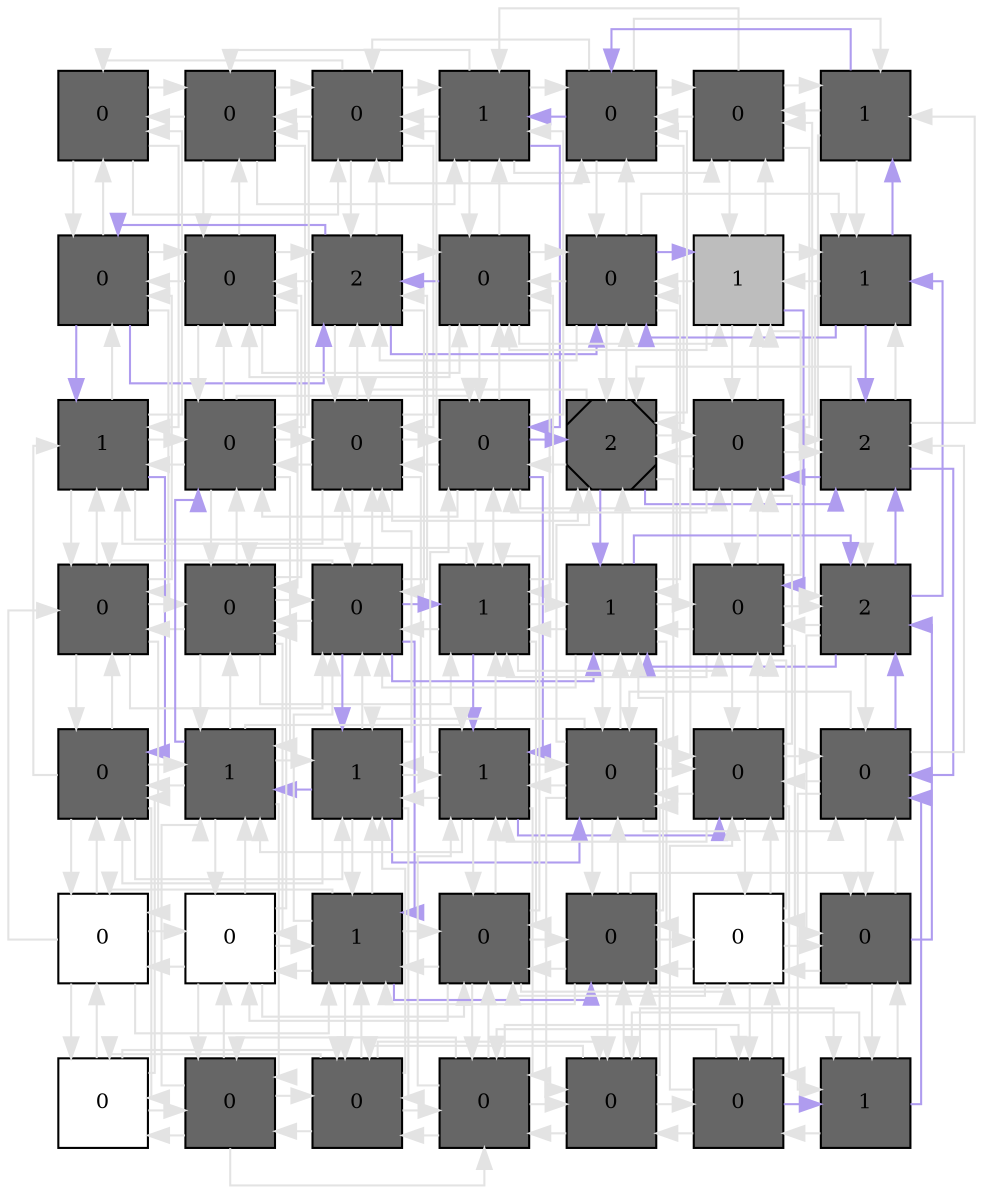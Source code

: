 digraph layout  {
rankdir=TB;
splines=ortho;
node [fixedsize=false, style=filled, width="0.6"];
edge [constraint=false];
0 [fillcolor="#666666", fontsize=10, label=0, shape=square, tooltip="name:  ADPRc ,\nin_degree: 4,\nout_degree: 4"];
1 [fillcolor="#666666", fontsize=10, label=0, shape=square, tooltip="name:  cADPR ,\nin_degree: 5,\nout_degree: 5"];
2 [fillcolor="#666666", fontsize=10, label=0, shape=square, tooltip="name:  ABH1 ,\nin_degree: 6,\nout_degree: 6"];
3 [fillcolor="#666666", fontsize=10, label=1, shape=square, tooltip="name:  Ca2_ATPase ,\nin_degree: 6,\nout_degree: 6"];
4 [fillcolor="#666666", fontsize=10, label=0, shape=square, tooltip="name:  CaIM ,\nin_degree: 6,\nout_degree: 6"];
5 [fillcolor="#666666", fontsize=10, label=0, shape=square, tooltip="name:  ERA1 ,\nin_degree: 5,\nout_degree: 5"];
6 [fillcolor="#666666", fontsize=10, label=1, shape=square, tooltip="name:  ROP10 ,\nin_degree: 4,\nout_degree: 4"];
7 [fillcolor="#666666", fontsize=10, label=0, shape=square, tooltip="name:  NO ,\nin_degree: 5,\nout_degree: 5"];
8 [fillcolor="#666666", fontsize=10, label=0, shape=square, tooltip="name:  InsP6 ,\nin_degree: 6,\nout_degree: 6"];
9 [fillcolor="#666666", fontsize=10, label=2, shape=square, tooltip="name:  InsPK ,\nin_degree: 7,\nout_degree: 7"];
10 [fillcolor="#666666", fontsize=10, label=0, shape=square, tooltip="name:  NOS ,\nin_degree: 7,\nout_degree: 7"];
11 [fillcolor="#666666", fontsize=10, label=0, shape=square, tooltip="name:  KOUT ,\nin_degree: 7,\nout_degree: 7"];
12 [fillcolor="#bdbdbd", fontsize=10, label=1, shape=square, tooltip="name: None,\nin_degree: 6,\nout_degree: 6"];
13 [fillcolor="#666666", fontsize=10, label=1, shape=square, tooltip="name:  ROS ,\nin_degree: 5,\nout_degree: 5"];
14 [fillcolor="#666666", fontsize=10, label=1, shape=square, tooltip="name:  NIA12 ,\nin_degree: 6,\nout_degree: 6"];
15 [fillcolor="#666666", fontsize=10, label=0, shape=square, tooltip="name:  CIS ,\nin_degree: 7,\nout_degree: 7"];
16 [fillcolor="#666666", fontsize=10, label=0, shape=square, tooltip="name:  KEV ,\nin_degree: 8,\nout_degree: 8"];
17 [fillcolor="#666666", fontsize=10, label=0, shape=square, tooltip="name:  Ca2_c ,\nin_degree: 8,\nout_degree: 8"];
18 [fillcolor="#666666", fontsize=10, label=2, shape=Msquare, tooltip="name:  Depolar ,\nin_degree: 8,\nout_degree: 8"];
19 [fillcolor="#666666", fontsize=10, label=0, shape=square, tooltip="name:  KAP ,\nin_degree: 7,\nout_degree: 7"];
20 [fillcolor="#666666", fontsize=10, label=2, shape=square, tooltip="name:  HTPase ,\nin_degree: 6,\nout_degree: 6"];
21 [fillcolor="#666666", fontsize=10, label=0, shape=square, tooltip="name:  RCN1 ,\nin_degree: 6,\nout_degree: 6"];
22 [fillcolor="#666666", fontsize=10, label=0, shape=square, tooltip="name:  PEPC ,\nin_degree: 7,\nout_degree: 7"];
23 [fillcolor="#666666", fontsize=10, label=0, shape=square, tooltip="name:  ABA ,\nin_degree: 8,\nout_degree: 8"];
24 [fillcolor="#666666", fontsize=10, label=1, shape=square, tooltip="name:  Malate ,\nin_degree: 8,\nout_degree: 8"];
25 [fillcolor="#666666", fontsize=10, label=1, shape=square, tooltip="name:  AnionEM ,\nin_degree: 8,\nout_degree: 8"];
26 [fillcolor="#666666", fontsize=10, label=0, shape=square, tooltip="name:  Closure ,\nin_degree: 7,\nout_degree: 7"];
27 [fillcolor="#666666", fontsize=10, label=2, shape=square, tooltip="name:  pH ,\nin_degree: 6,\nout_degree: 6"];
28 [fillcolor="#666666", fontsize=10, label=0, shape=square, tooltip="name:  GC ,\nin_degree: 6,\nout_degree: 6"];
29 [fillcolor="#666666", fontsize=10, label=1, shape=square, tooltip="name:  cGMP ,\nin_degree: 7,\nout_degree: 7"];
30 [fillcolor="#666666", fontsize=10, label=1, shape=square, tooltip="name:  InsP3 ,\nin_degree: 8,\nout_degree: 8"];
31 [fillcolor="#666666", fontsize=10, label=1, shape=square, tooltip="name:  PLC ,\nin_degree: 8,\nout_degree: 8"];
32 [fillcolor="#666666", fontsize=10, label=0, shape=square, tooltip="name:  RAC1 ,\nin_degree: 8,\nout_degree: 8"];
33 [fillcolor="#666666", fontsize=10, label=0, shape=square, tooltip="name:  Actin ,\nin_degree: 7,\nout_degree: 7"];
34 [fillcolor="#666666", fontsize=10, label=0, shape=square, tooltip="name:  ABI1 ,\nin_degree: 6,\nout_degree: 6"];
35 [fillcolor="#FFFFFF", fontsize=10, label=0, shape=square, tooltip="name: None,\nin_degree: 5,\nout_degree: 5"];
36 [fillcolor="#FFFFFF", fontsize=10, label=0, shape=square, tooltip="name: None,\nin_degree: 6,\nout_degree: 6"];
37 [fillcolor="#666666", fontsize=10, label=1, shape=square, tooltip="name:  SphK ,\nin_degree: 7,\nout_degree: 7"];
38 [fillcolor="#666666", fontsize=10, label=0, shape=square, tooltip="name:  S1P ,\nin_degree: 7,\nout_degree: 7"];
39 [fillcolor="#666666", fontsize=10, label=0, shape=square, tooltip="name:  OST1 ,\nin_degree: 7,\nout_degree: 7"];
40 [fillcolor="#FFFFFF", fontsize=10, label=0, shape=square, tooltip="name: None,\nin_degree: 6,\nout_degree: 6"];
41 [fillcolor="#666666", fontsize=10, label=0, shape=square, tooltip="name:  Atrboh ,\nin_degree: 5,\nout_degree: 5"];
42 [fillcolor="#FFFFFF", fontsize=10, label=0, shape=square, tooltip="name: None,\nin_degree: 4,\nout_degree: 4"];
43 [fillcolor="#666666", fontsize=10, label=0, shape=square, tooltip="name:  GCR1 ,\nin_degree: 5,\nout_degree: 5"];
44 [fillcolor="#666666", fontsize=10, label=0, shape=square, tooltip="name:  AGB1 ,\nin_degree: 6,\nout_degree: 6"];
45 [fillcolor="#666666", fontsize=10, label=0, shape=square, tooltip="name:  GPA1 ,\nin_degree: 6,\nout_degree: 6"];
46 [fillcolor="#666666", fontsize=10, label=0, shape=square, tooltip="name:  PLD ,\nin_degree: 6,\nout_degree: 6"];
47 [fillcolor="#666666", fontsize=10, label=0, shape=square, tooltip="name:  PA ,\nin_degree: 5,\nout_degree: 5"];
48 [fillcolor="#666666", fontsize=10, label=1, shape=square, tooltip="name:  ROP2 ,\nin_degree: 4,\nout_degree: 4"];
0 -> 1  [color=grey89, style="penwidth(0.1)", tooltip=" ", weight=1];
0 -> 7  [color=grey89, style="penwidth(0.1)", tooltip=" ", weight=1];
0 -> 14  [color=grey89, style="penwidth(0.1)", tooltip=" ", weight=1];
0 -> 2  [color=grey89, style="penwidth(0.1)", tooltip=" ", weight=1];
1 -> 0  [color=grey89, style="penwidth(0.1)", tooltip=" ", weight=1];
1 -> 2  [color=grey89, style="penwidth(0.1)", tooltip=" ", weight=1];
1 -> 8  [color=grey89, style="penwidth(0.1)", tooltip=" ", weight=1];
1 -> 15  [color=grey89, style="penwidth(0.1)", tooltip=" ", weight=1];
1 -> 3  [color=grey89, style="penwidth(0.1)", tooltip=" ", weight=1];
2 -> 1  [color=grey89, style="penwidth(0.1)", tooltip=" ", weight=1];
2 -> 3  [color=grey89, style="penwidth(0.1)", tooltip=" ", weight=1];
2 -> 9  [color=grey89, style="penwidth(0.1)", tooltip=" ", weight=1];
2 -> 16  [color=grey89, style="penwidth(0.1)", tooltip=" ", weight=1];
2 -> 4  [color=grey89, style="penwidth(0.1)", tooltip=" ", weight=1];
2 -> 0  [color=grey89, style="penwidth(0.1)", tooltip=" ", weight=1];
3 -> 2  [color=grey89, style="penwidth(0.1)", tooltip=" ", weight=1];
3 -> 4  [color=grey89, style="penwidth(0.1)", tooltip=" ", weight=1];
3 -> 10  [color=grey89, style="penwidth(0.1)", tooltip=" ", weight=1];
3 -> 17  [color="#AF9CEF", style="penwidth(0.1)", tooltip="4( CaIM ) to 17( Ca2_c )", weight=1];
3 -> 5  [color=grey89, style="penwidth(0.1)", tooltip=" ", weight=1];
3 -> 1  [color=grey89, style="penwidth(0.1)", tooltip=" ", weight=1];
4 -> 3  [color="#AF9CEF", style="penwidth(0.1)", tooltip="4( CaIM ) to 17( Ca2_c )", weight=1];
4 -> 5  [color=grey89, style="penwidth(0.1)", tooltip=" ", weight=1];
4 -> 11  [color=grey89, style="penwidth(0.1)", tooltip=" ", weight=1];
4 -> 18  [color=grey89, style="penwidth(0.1)", tooltip=" ", weight=1];
4 -> 6  [color=grey89, style="penwidth(0.1)", tooltip=" ", weight=1];
4 -> 2  [color=grey89, style="penwidth(0.1)", tooltip=" ", weight=1];
5 -> 4  [color=grey89, style="penwidth(0.1)", tooltip=" ", weight=1];
5 -> 6  [color=grey89, style="penwidth(0.1)", tooltip=" ", weight=1];
5 -> 12  [color=grey89, style="penwidth(0.1)", tooltip=" ", weight=1];
5 -> 19  [color=grey89, style="penwidth(0.1)", tooltip=" ", weight=1];
5 -> 3  [color=grey89, style="penwidth(0.1)", tooltip=" ", weight=1];
6 -> 5  [color=grey89, style="penwidth(0.1)", tooltip=" ", weight=1];
6 -> 13  [color=grey89, style="penwidth(0.1)", tooltip=" ", weight=1];
6 -> 20  [color=grey89, style="penwidth(0.1)", tooltip=" ", weight=1];
6 -> 4  [color="#AF9CEF", style="penwidth(0.1)", tooltip="13( ROS ) to 4( CaIM )", weight=1];
7 -> 0  [color=grey89, style="penwidth(0.1)", tooltip=" ", weight=1];
7 -> 8  [color=grey89, style="penwidth(0.1)", tooltip=" ", weight=1];
7 -> 14  [color="#AF9CEF", style="penwidth(0.1)", tooltip="7( NO ) to 28( GC )", weight=1];
7 -> 21  [color=grey89, style="penwidth(0.1)", tooltip=" ", weight=1];
7 -> 9  [color="#AF9CEF", style="penwidth(0.1)", tooltip="7( NO ) to 11( KOUT )", weight=1];
8 -> 1  [color=grey89, style="penwidth(0.1)", tooltip=" ", weight=1];
8 -> 7  [color=grey89, style="penwidth(0.1)", tooltip=" ", weight=1];
8 -> 9  [color=grey89, style="penwidth(0.1)", tooltip=" ", weight=1];
8 -> 15  [color=grey89, style="penwidth(0.1)", tooltip=" ", weight=1];
8 -> 22  [color=grey89, style="penwidth(0.1)", tooltip=" ", weight=1];
8 -> 10  [color=grey89, style="penwidth(0.1)", tooltip=" ", weight=1];
9 -> 2  [color=grey89, style="penwidth(0.1)", tooltip=" ", weight=1];
9 -> 8  [color=grey89, style="penwidth(0.1)", tooltip=" ", weight=1];
9 -> 10  [color=grey89, style="penwidth(0.1)", tooltip=" ", weight=1];
9 -> 16  [color=grey89, style="penwidth(0.1)", tooltip=" ", weight=1];
9 -> 23  [color=grey89, style="penwidth(0.1)", tooltip=" ", weight=1];
9 -> 11  [color="#AF9CEF", style="penwidth(0.1)", tooltip="7( NO ) to 11( KOUT )", weight=1];
9 -> 7  [color="#AF9CEF", style="penwidth(0.1)", tooltip="10( NOS ) to 7( NO )", weight=1];
10 -> 3  [color=grey89, style="penwidth(0.1)", tooltip=" ", weight=1];
10 -> 9  [color="#AF9CEF", style="penwidth(0.1)", tooltip="10( NOS ) to 7( NO )", weight=1];
10 -> 11  [color=grey89, style="penwidth(0.1)", tooltip=" ", weight=1];
10 -> 17  [color=grey89, style="penwidth(0.1)", tooltip=" ", weight=1];
10 -> 24  [color=grey89, style="penwidth(0.1)", tooltip=" ", weight=1];
10 -> 12  [color=grey89, style="penwidth(0.1)", tooltip=" ", weight=1];
10 -> 8  [color=grey89, style="penwidth(0.1)", tooltip=" ", weight=1];
11 -> 4  [color=grey89, style="penwidth(0.1)", tooltip=" ", weight=1];
11 -> 10  [color=grey89, style="penwidth(0.1)", tooltip=" ", weight=1];
11 -> 12  [color="#AF9CEF", style="penwidth(0.1)", tooltip="11( KOUT ) to 26( Closure )", weight=1];
11 -> 18  [color=grey89, style="penwidth(0.1)", tooltip=" ", weight=1];
11 -> 25  [color=grey89, style="penwidth(0.1)", tooltip=" ", weight=1];
11 -> 13  [color=grey89, style="penwidth(0.1)", tooltip=" ", weight=1];
11 -> 9  [color=grey89, style="penwidth(0.1)", tooltip=" ", weight=1];
12 -> 5  [color=grey89, style="penwidth(0.1)", tooltip=" ", weight=1];
12 -> 11  [color=grey89, style="penwidth(0.1)", tooltip=" ", weight=1];
12 -> 13  [color=grey89, style="penwidth(0.1)", tooltip=" ", weight=1];
12 -> 19  [color=grey89, style="penwidth(0.1)", tooltip=" ", weight=1];
12 -> 26  [color="#AF9CEF", style="penwidth(0.1)", tooltip="11( KOUT ) to 26( Closure )", weight=1];
12 -> 10  [color=grey89, style="penwidth(0.1)", tooltip=" ", weight=1];
13 -> 6  [color="#AF9CEF", style="penwidth(0.1)", tooltip="13( ROS ) to 4( CaIM )", weight=1];
13 -> 12  [color=grey89, style="penwidth(0.1)", tooltip=" ", weight=1];
13 -> 20  [color="#AF9CEF", style="penwidth(0.1)", tooltip="13( ROS ) to 34( ABI1 )", weight=1];
13 -> 27  [color=grey89, style="penwidth(0.1)", tooltip=" ", weight=1];
13 -> 11  [color="#AF9CEF", style="penwidth(0.1)", tooltip="27( pH ) to 11( KOUT )", weight=1];
14 -> 7  [color=grey89, style="penwidth(0.1)", tooltip=" ", weight=1];
14 -> 15  [color=grey89, style="penwidth(0.1)", tooltip=" ", weight=1];
14 -> 21  [color=grey89, style="penwidth(0.1)", tooltip=" ", weight=1];
14 -> 28  [color="#AF9CEF", style="penwidth(0.1)", tooltip="7( NO ) to 28( GC )", weight=1];
14 -> 0  [color=grey89, style="penwidth(0.1)", tooltip=" ", weight=1];
14 -> 16  [color=grey89, style="penwidth(0.1)", tooltip=" ", weight=1];
15 -> 8  [color=grey89, style="penwidth(0.1)", tooltip=" ", weight=1];
15 -> 14  [color=grey89, style="penwidth(0.1)", tooltip=" ", weight=1];
15 -> 16  [color=grey89, style="penwidth(0.1)", tooltip=" ", weight=1];
15 -> 22  [color=grey89, style="penwidth(0.1)", tooltip=" ", weight=1];
15 -> 29  [color=grey89, style="penwidth(0.1)", tooltip=" ", weight=1];
15 -> 1  [color=grey89, style="penwidth(0.1)", tooltip=" ", weight=1];
15 -> 17  [color=grey89, style="penwidth(0.1)", tooltip=" ", weight=1];
16 -> 9  [color=grey89, style="penwidth(0.1)", tooltip=" ", weight=1];
16 -> 15  [color=grey89, style="penwidth(0.1)", tooltip=" ", weight=1];
16 -> 17  [color=grey89, style="penwidth(0.1)", tooltip=" ", weight=1];
16 -> 23  [color=grey89, style="penwidth(0.1)", tooltip=" ", weight=1];
16 -> 30  [color=grey89, style="penwidth(0.1)", tooltip=" ", weight=1];
16 -> 2  [color=grey89, style="penwidth(0.1)", tooltip=" ", weight=1];
16 -> 18  [color=grey89, style="penwidth(0.1)", tooltip=" ", weight=1];
16 -> 14  [color=grey89, style="penwidth(0.1)", tooltip=" ", weight=1];
17 -> 10  [color=grey89, style="penwidth(0.1)", tooltip=" ", weight=1];
17 -> 16  [color=grey89, style="penwidth(0.1)", tooltip=" ", weight=1];
17 -> 18  [color="#AF9CEF", style="penwidth(0.1)", tooltip="17( Ca2_c ) to 20( HTPase )", weight=1];
17 -> 24  [color=grey89, style="penwidth(0.1)", tooltip=" ", weight=1];
17 -> 31  [color="#AF9CEF", style="penwidth(0.1)", tooltip="17( Ca2_c ) to 33( Actin )", weight=1];
17 -> 3  [color=grey89, style="penwidth(0.1)", tooltip=" ", weight=1];
17 -> 19  [color=grey89, style="penwidth(0.1)", tooltip=" ", weight=1];
17 -> 15  [color=grey89, style="penwidth(0.1)", tooltip=" ", weight=1];
18 -> 11  [color=grey89, style="penwidth(0.1)", tooltip=" ", weight=1];
18 -> 17  [color=grey89, style="penwidth(0.1)", tooltip=" ", weight=1];
18 -> 19  [color=grey89, style="penwidth(0.1)", tooltip=" ", weight=1];
18 -> 25  [color="#AF9CEF", style="penwidth(0.1)", tooltip="17( Ca2_c ) to 25( AnionEM )", weight=1];
18 -> 32  [color=grey89, style="penwidth(0.1)", tooltip=" ", weight=1];
18 -> 4  [color=grey89, style="penwidth(0.1)", tooltip=" ", weight=1];
18 -> 20  [color="#AF9CEF", style="penwidth(0.1)", tooltip="17( Ca2_c ) to 20( HTPase )", weight=1];
18 -> 16  [color=grey89, style="penwidth(0.1)", tooltip=" ", weight=1];
19 -> 12  [color=grey89, style="penwidth(0.1)", tooltip=" ", weight=1];
19 -> 18  [color=grey89, style="penwidth(0.1)", tooltip=" ", weight=1];
19 -> 20  [color=grey89, style="penwidth(0.1)", tooltip=" ", weight=1];
19 -> 26  [color=grey89, style="penwidth(0.1)", tooltip=" ", weight=1];
19 -> 33  [color=grey89, style="penwidth(0.1)", tooltip=" ", weight=1];
19 -> 5  [color=grey89, style="penwidth(0.1)", tooltip=" ", weight=1];
19 -> 17  [color=grey89, style="penwidth(0.1)", tooltip=" ", weight=1];
20 -> 13  [color=grey89, style="penwidth(0.1)", tooltip=" ", weight=1];
20 -> 19  [color="#AF9CEF", style="penwidth(0.1)", tooltip="27( pH ) to 19( KAP )", weight=1];
20 -> 27  [color=grey89, style="penwidth(0.1)", tooltip=" ", weight=1];
20 -> 34  [color="#AF9CEF", style="penwidth(0.1)", tooltip="13( ROS ) to 34( ABI1 )", weight=1];
20 -> 6  [color=grey89, style="penwidth(0.1)", tooltip=" ", weight=1];
20 -> 18  [color=grey89, style="penwidth(0.1)", tooltip=" ", weight=1];
21 -> 14  [color=grey89, style="penwidth(0.1)", tooltip=" ", weight=1];
21 -> 22  [color=grey89, style="penwidth(0.1)", tooltip=" ", weight=1];
21 -> 28  [color=grey89, style="penwidth(0.1)", tooltip=" ", weight=1];
21 -> 35  [color=grey89, style="penwidth(0.1)", tooltip=" ", weight=1];
21 -> 7  [color=grey89, style="penwidth(0.1)", tooltip=" ", weight=1];
21 -> 23  [color=grey89, style="penwidth(0.1)", tooltip=" ", weight=1];
22 -> 15  [color=grey89, style="penwidth(0.1)", tooltip=" ", weight=1];
22 -> 21  [color=grey89, style="penwidth(0.1)", tooltip=" ", weight=1];
22 -> 23  [color=grey89, style="penwidth(0.1)", tooltip=" ", weight=1];
22 -> 29  [color=grey89, style="penwidth(0.1)", tooltip=" ", weight=1];
22 -> 36  [color=grey89, style="penwidth(0.1)", tooltip=" ", weight=1];
22 -> 8  [color=grey89, style="penwidth(0.1)", tooltip=" ", weight=1];
22 -> 24  [color=grey89, style="penwidth(0.1)", tooltip=" ", weight=1];
23 -> 16  [color=grey89, style="penwidth(0.1)", tooltip=" ", weight=1];
23 -> 22  [color=grey89, style="penwidth(0.1)", tooltip=" ", weight=1];
23 -> 24  [color="#AF9CEF", style="penwidth(0.1)", tooltip="23( ABA ) to 31( PLC )", weight=1];
23 -> 30  [color="#AF9CEF", style="penwidth(0.1)", tooltip="23( ABA ) to 32( RAC1 )", weight=1];
23 -> 37  [color="#AF9CEF", style="penwidth(0.1)", tooltip="23( ABA ) to 39( OST1 )", weight=1];
23 -> 9  [color=grey89, style="penwidth(0.1)", tooltip=" ", weight=1];
23 -> 25  [color="#AF9CEF", style="penwidth(0.1)", tooltip="23( ABA ) to 27( pH )", weight=1];
23 -> 21  [color=grey89, style="penwidth(0.1)", tooltip=" ", weight=1];
24 -> 17  [color=grey89, style="penwidth(0.1)", tooltip=" ", weight=1];
24 -> 23  [color=grey89, style="penwidth(0.1)", tooltip=" ", weight=1];
24 -> 25  [color=grey89, style="penwidth(0.1)", tooltip=" ", weight=1];
24 -> 31  [color="#AF9CEF", style="penwidth(0.1)", tooltip="23( ABA ) to 31( PLC )", weight=1];
24 -> 38  [color=grey89, style="penwidth(0.1)", tooltip=" ", weight=1];
24 -> 10  [color=grey89, style="penwidth(0.1)", tooltip=" ", weight=1];
24 -> 26  [color=grey89, style="penwidth(0.1)", tooltip=" ", weight=1];
24 -> 22  [color=grey89, style="penwidth(0.1)", tooltip=" ", weight=1];
25 -> 18  [color=grey89, style="penwidth(0.1)", tooltip=" ", weight=1];
25 -> 24  [color=grey89, style="penwidth(0.1)", tooltip=" ", weight=1];
25 -> 26  [color=grey89, style="penwidth(0.1)", tooltip=" ", weight=1];
25 -> 32  [color=grey89, style="penwidth(0.1)", tooltip=" ", weight=1];
25 -> 39  [color=grey89, style="penwidth(0.1)", tooltip=" ", weight=1];
25 -> 11  [color=grey89, style="penwidth(0.1)", tooltip=" ", weight=1];
25 -> 27  [color="#AF9CEF", style="penwidth(0.1)", tooltip="23( ABA ) to 27( pH )", weight=1];
25 -> 23  [color=grey89, style="penwidth(0.1)", tooltip=" ", weight=1];
26 -> 19  [color=grey89, style="penwidth(0.1)", tooltip=" ", weight=1];
26 -> 25  [color=grey89, style="penwidth(0.1)", tooltip=" ", weight=1];
26 -> 27  [color=grey89, style="penwidth(0.1)", tooltip=" ", weight=1];
26 -> 33  [color=grey89, style="penwidth(0.1)", tooltip=" ", weight=1];
26 -> 40  [color=grey89, style="penwidth(0.1)", tooltip=" ", weight=1];
26 -> 12  [color=grey89, style="penwidth(0.1)", tooltip=" ", weight=1];
26 -> 24  [color=grey89, style="penwidth(0.1)", tooltip=" ", weight=1];
27 -> 20  [color="#AF9CEF", style="penwidth(0.1)", tooltip="27( pH ) to 19( KAP )", weight=1];
27 -> 26  [color=grey89, style="penwidth(0.1)", tooltip=" ", weight=1];
27 -> 34  [color=grey89, style="penwidth(0.1)", tooltip=" ", weight=1];
27 -> 41  [color=grey89, style="penwidth(0.1)", tooltip=" ", weight=1];
27 -> 13  [color="#AF9CEF", style="penwidth(0.1)", tooltip="27( pH ) to 11( KOUT )", weight=1];
27 -> 25  [color="#AF9CEF", style="penwidth(0.1)", tooltip="34( ABI1 ) to 25( AnionEM )", weight=1];
28 -> 21  [color=grey89, style="penwidth(0.1)", tooltip=" ", weight=1];
28 -> 29  [color=grey89, style="penwidth(0.1)", tooltip=" ", weight=1];
28 -> 35  [color=grey89, style="penwidth(0.1)", tooltip=" ", weight=1];
28 -> 42  [color=grey89, style="penwidth(0.1)", tooltip=" ", weight=1];
28 -> 14  [color=grey89, style="penwidth(0.1)", tooltip=" ", weight=1];
28 -> 30  [color=grey89, style="penwidth(0.1)", tooltip=" ", weight=1];
29 -> 22  [color=grey89, style="penwidth(0.1)", tooltip=" ", weight=1];
29 -> 28  [color=grey89, style="penwidth(0.1)", tooltip=" ", weight=1];
29 -> 30  [color=grey89, style="penwidth(0.1)", tooltip=" ", weight=1];
29 -> 36  [color=grey89, style="penwidth(0.1)", tooltip=" ", weight=1];
29 -> 43  [color=grey89, style="penwidth(0.1)", tooltip=" ", weight=1];
29 -> 15  [color="#AF9CEF", style="penwidth(0.1)", tooltip="30( InsP3 ) to 15( CIS )", weight=1];
29 -> 31  [color=grey89, style="penwidth(0.1)", tooltip=" ", weight=1];
30 -> 23  [color=grey89, style="penwidth(0.1)", tooltip=" ", weight=1];
30 -> 29  [color="#AF9CEF", style="penwidth(0.1)", tooltip="30( InsP3 ) to 15( CIS )", weight=1];
30 -> 31  [color=grey89, style="penwidth(0.1)", tooltip=" ", weight=1];
30 -> 37  [color=grey89, style="penwidth(0.1)", tooltip=" ", weight=1];
30 -> 44  [color=grey89, style="penwidth(0.1)", tooltip=" ", weight=1];
30 -> 16  [color=grey89, style="penwidth(0.1)", tooltip=" ", weight=1];
30 -> 32  [color="#AF9CEF", style="penwidth(0.1)", tooltip="23( ABA ) to 32( RAC1 )", weight=1];
30 -> 28  [color=grey89, style="penwidth(0.1)", tooltip=" ", weight=1];
31 -> 24  [color=grey89, style="penwidth(0.1)", tooltip=" ", weight=1];
31 -> 30  [color=grey89, style="penwidth(0.1)", tooltip=" ", weight=1];
31 -> 32  [color=grey89, style="penwidth(0.1)", tooltip=" ", weight=1];
31 -> 38  [color=grey89, style="penwidth(0.1)", tooltip=" ", weight=1];
31 -> 45  [color=grey89, style="penwidth(0.1)", tooltip=" ", weight=1];
31 -> 17  [color=grey89, style="penwidth(0.1)", tooltip=" ", weight=1];
31 -> 33  [color="#AF9CEF", style="penwidth(0.1)", tooltip="17( Ca2_c ) to 33( Actin )", weight=1];
31 -> 29  [color=grey89, style="penwidth(0.1)", tooltip=" ", weight=1];
32 -> 25  [color=grey89, style="penwidth(0.1)", tooltip=" ", weight=1];
32 -> 31  [color=grey89, style="penwidth(0.1)", tooltip=" ", weight=1];
32 -> 33  [color=grey89, style="penwidth(0.1)", tooltip=" ", weight=1];
32 -> 39  [color=grey89, style="penwidth(0.1)", tooltip=" ", weight=1];
32 -> 46  [color=grey89, style="penwidth(0.1)", tooltip=" ", weight=1];
32 -> 18  [color=grey89, style="penwidth(0.1)", tooltip=" ", weight=1];
32 -> 34  [color=grey89, style="penwidth(0.1)", tooltip=" ", weight=1];
32 -> 30  [color=grey89, style="penwidth(0.1)", tooltip=" ", weight=1];
33 -> 26  [color=grey89, style="penwidth(0.1)", tooltip=" ", weight=1];
33 -> 32  [color=grey89, style="penwidth(0.1)", tooltip=" ", weight=1];
33 -> 34  [color=grey89, style="penwidth(0.1)", tooltip=" ", weight=1];
33 -> 40  [color=grey89, style="penwidth(0.1)", tooltip=" ", weight=1];
33 -> 47  [color=grey89, style="penwidth(0.1)", tooltip=" ", weight=1];
33 -> 19  [color=grey89, style="penwidth(0.1)", tooltip=" ", weight=1];
33 -> 31  [color=grey89, style="penwidth(0.1)", tooltip=" ", weight=1];
34 -> 27  [color="#AF9CEF", style="penwidth(0.1)", tooltip="34( ABI1 ) to 25( AnionEM )", weight=1];
34 -> 33  [color=grey89, style="penwidth(0.1)", tooltip=" ", weight=1];
34 -> 41  [color=grey89, style="penwidth(0.1)", tooltip=" ", weight=1];
34 -> 48  [color=grey89, style="penwidth(0.1)", tooltip=" ", weight=1];
34 -> 20  [color=grey89, style="penwidth(0.1)", tooltip=" ", weight=1];
34 -> 32  [color=grey89, style="penwidth(0.1)", tooltip=" ", weight=1];
35 -> 28  [color=grey89, style="penwidth(0.1)", tooltip=" ", weight=1];
35 -> 36  [color=grey89, style="penwidth(0.1)", tooltip=" ", weight=1];
35 -> 42  [color=grey89, style="penwidth(0.1)", tooltip=" ", weight=1];
35 -> 21  [color=grey89, style="penwidth(0.1)", tooltip=" ", weight=1];
35 -> 37  [color=grey89, style="penwidth(0.1)", tooltip=" ", weight=1];
36 -> 29  [color=grey89, style="penwidth(0.1)", tooltip=" ", weight=1];
36 -> 35  [color=grey89, style="penwidth(0.1)", tooltip=" ", weight=1];
36 -> 37  [color=grey89, style="penwidth(0.1)", tooltip=" ", weight=1];
36 -> 43  [color=grey89, style="penwidth(0.1)", tooltip=" ", weight=1];
36 -> 22  [color=grey89, style="penwidth(0.1)", tooltip=" ", weight=1];
36 -> 38  [color=grey89, style="penwidth(0.1)", tooltip=" ", weight=1];
37 -> 30  [color=grey89, style="penwidth(0.1)", tooltip=" ", weight=1];
37 -> 36  [color=grey89, style="penwidth(0.1)", tooltip=" ", weight=1];
37 -> 38  [color=grey89, style="penwidth(0.1)", tooltip=" ", weight=1];
37 -> 44  [color=grey89, style="penwidth(0.1)", tooltip=" ", weight=1];
37 -> 23  [color=grey89, style="penwidth(0.1)", tooltip=" ", weight=1];
37 -> 39  [color="#AF9CEF", style="penwidth(0.1)", tooltip="23( ABA ) to 39( OST1 )", weight=1];
37 -> 35  [color=grey89, style="penwidth(0.1)", tooltip=" ", weight=1];
38 -> 31  [color=grey89, style="penwidth(0.1)", tooltip=" ", weight=1];
38 -> 37  [color=grey89, style="penwidth(0.1)", tooltip=" ", weight=1];
38 -> 39  [color=grey89, style="penwidth(0.1)", tooltip=" ", weight=1];
38 -> 45  [color=grey89, style="penwidth(0.1)", tooltip=" ", weight=1];
38 -> 24  [color=grey89, style="penwidth(0.1)", tooltip=" ", weight=1];
38 -> 40  [color=grey89, style="penwidth(0.1)", tooltip=" ", weight=1];
38 -> 36  [color=grey89, style="penwidth(0.1)", tooltip=" ", weight=1];
39 -> 32  [color=grey89, style="penwidth(0.1)", tooltip=" ", weight=1];
39 -> 38  [color=grey89, style="penwidth(0.1)", tooltip=" ", weight=1];
39 -> 40  [color=grey89, style="penwidth(0.1)", tooltip=" ", weight=1];
39 -> 46  [color=grey89, style="penwidth(0.1)", tooltip=" ", weight=1];
39 -> 25  [color=grey89, style="penwidth(0.1)", tooltip=" ", weight=1];
39 -> 41  [color=grey89, style="penwidth(0.1)", tooltip=" ", weight=1];
39 -> 37  [color=grey89, style="penwidth(0.1)", tooltip=" ", weight=1];
40 -> 33  [color=grey89, style="penwidth(0.1)", tooltip=" ", weight=1];
40 -> 39  [color=grey89, style="penwidth(0.1)", tooltip=" ", weight=1];
40 -> 41  [color=grey89, style="penwidth(0.1)", tooltip=" ", weight=1];
40 -> 47  [color=grey89, style="penwidth(0.1)", tooltip=" ", weight=1];
40 -> 26  [color=grey89, style="penwidth(0.1)", tooltip=" ", weight=1];
40 -> 38  [color=grey89, style="penwidth(0.1)", tooltip=" ", weight=1];
41 -> 34  [color=grey89, style="penwidth(0.1)", tooltip=" ", weight=1];
41 -> 40  [color=grey89, style="penwidth(0.1)", tooltip=" ", weight=1];
41 -> 48  [color=grey89, style="penwidth(0.1)", tooltip=" ", weight=1];
41 -> 27  [color="#AF9CEF", style="penwidth(0.1)", tooltip="41( Atrboh ) to 13( ROS )", weight=1];
41 -> 39  [color=grey89, style="penwidth(0.1)", tooltip=" ", weight=1];
42 -> 35  [color=grey89, style="penwidth(0.1)", tooltip=" ", weight=1];
42 -> 43  [color=grey89, style="penwidth(0.1)", tooltip=" ", weight=1];
42 -> 28  [color=grey89, style="penwidth(0.1)", tooltip=" ", weight=1];
42 -> 44  [color=grey89, style="penwidth(0.1)", tooltip=" ", weight=1];
43 -> 36  [color=grey89, style="penwidth(0.1)", tooltip=" ", weight=1];
43 -> 42  [color=grey89, style="penwidth(0.1)", tooltip=" ", weight=1];
43 -> 44  [color=grey89, style="penwidth(0.1)", tooltip=" ", weight=1];
43 -> 29  [color=grey89, style="penwidth(0.1)", tooltip=" ", weight=1];
43 -> 45  [color=grey89, style="penwidth(0.1)", tooltip=" ", weight=1];
44 -> 37  [color=grey89, style="penwidth(0.1)", tooltip=" ", weight=1];
44 -> 43  [color=grey89, style="penwidth(0.1)", tooltip=" ", weight=1];
44 -> 45  [color=grey89, style="penwidth(0.1)", tooltip=" ", weight=1];
44 -> 30  [color=grey89, style="penwidth(0.1)", tooltip=" ", weight=1];
44 -> 46  [color=grey89, style="penwidth(0.1)", tooltip=" ", weight=1];
44 -> 42  [color=grey89, style="penwidth(0.1)", tooltip=" ", weight=1];
45 -> 38  [color=grey89, style="penwidth(0.1)", tooltip=" ", weight=1];
45 -> 44  [color=grey89, style="penwidth(0.1)", tooltip=" ", weight=1];
45 -> 46  [color=grey89, style="penwidth(0.1)", tooltip=" ", weight=1];
45 -> 31  [color=grey89, style="penwidth(0.1)", tooltip=" ", weight=1];
45 -> 47  [color=grey89, style="penwidth(0.1)", tooltip=" ", weight=1];
45 -> 43  [color=grey89, style="penwidth(0.1)", tooltip=" ", weight=1];
46 -> 39  [color=grey89, style="penwidth(0.1)", tooltip=" ", weight=1];
46 -> 45  [color=grey89, style="penwidth(0.1)", tooltip=" ", weight=1];
46 -> 47  [color=grey89, style="penwidth(0.1)", tooltip=" ", weight=1];
46 -> 32  [color=grey89, style="penwidth(0.1)", tooltip=" ", weight=1];
46 -> 48  [color=grey89, style="penwidth(0.1)", tooltip=" ", weight=1];
46 -> 44  [color=grey89, style="penwidth(0.1)", tooltip=" ", weight=1];
47 -> 40  [color=grey89, style="penwidth(0.1)", tooltip=" ", weight=1];
47 -> 46  [color=grey89, style="penwidth(0.1)", tooltip=" ", weight=1];
47 -> 48  [color="#AF9CEF", style="penwidth(0.1)", tooltip="47( PA ) to 34( ABI1 )", weight=1];
47 -> 33  [color=grey89, style="penwidth(0.1)", tooltip=" ", weight=1];
47 -> 45  [color=grey89, style="penwidth(0.1)", tooltip=" ", weight=1];
48 -> 41  [color=grey89, style="penwidth(0.1)", tooltip=" ", weight=1];
48 -> 47  [color=grey89, style="penwidth(0.1)", tooltip=" ", weight=1];
48 -> 34  [color="#AF9CEF", style="penwidth(0.1)", tooltip="47( PA ) to 34( ABI1 )", weight=1];
48 -> 46  [color=grey89, style="penwidth(0.1)", tooltip=" ", weight=1];
edge [constraint=true, style=invis];

0 -> 7 -> 14 -> 21 -> 28 -> 35 -> 42;
1 -> 8 -> 15 -> 22 -> 29 -> 36 -> 43;
2 -> 9 -> 16 -> 23 -> 30 -> 37 -> 44;
3 -> 10 -> 17 -> 24 -> 31 -> 38 -> 45;
4 -> 11 -> 18 -> 25 -> 32 -> 39 -> 46;
5 -> 12 -> 19 -> 26 -> 33 -> 40 -> 47;
6 -> 13 -> 20 -> 27 -> 34 -> 41 -> 48;
rank = same {0 -> 1 -> 2 -> 3 -> 4 -> 5 -> 6};
rank = same {7 -> 8 -> 9 -> 10 -> 11 -> 12 -> 13};
rank = same {14 -> 15 -> 16 -> 17 -> 18 -> 19 -> 20};
rank = same {21 -> 22 -> 23 -> 24 -> 25 -> 26 -> 27};
rank = same {28 -> 29 -> 30 -> 31 -> 32 -> 33 -> 34};
rank = same {35 -> 36 -> 37 -> 38 -> 39 -> 40 -> 41};
rank = same {42 -> 43 -> 44 -> 45 -> 46 -> 47 -> 48};
}